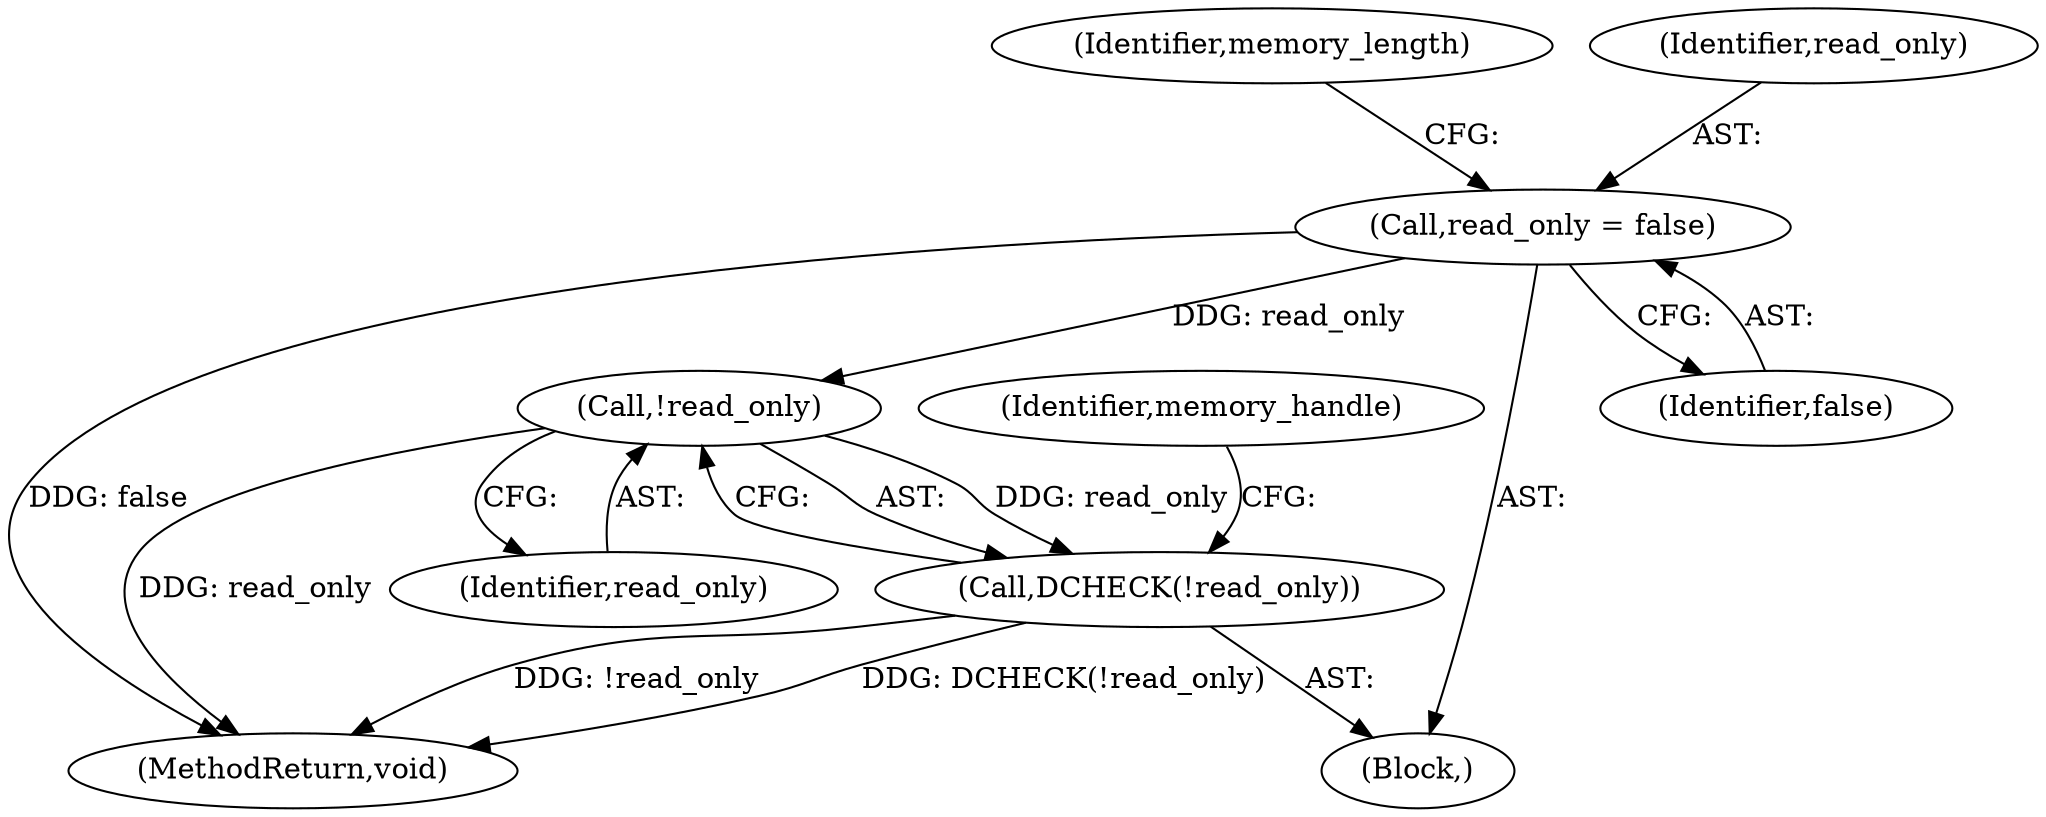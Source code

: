 digraph "0_Chrome_673ce95d481ea9368c4d4d43ac756ba1d6d9e608_13@API" {
"1000126" [label="(Call,read_only = false)"];
"1000148" [label="(Call,!read_only)"];
"1000147" [label="(Call,DCHECK(!read_only))"];
"1000149" [label="(Identifier,read_only)"];
"1000153" [label="(MethodReturn,void)"];
"1000103" [label="(Block,)"];
"1000128" [label="(Identifier,false)"];
"1000147" [label="(Call,DCHECK(!read_only))"];
"1000131" [label="(Identifier,memory_length)"];
"1000151" [label="(Identifier,memory_handle)"];
"1000127" [label="(Identifier,read_only)"];
"1000148" [label="(Call,!read_only)"];
"1000126" [label="(Call,read_only = false)"];
"1000126" -> "1000103"  [label="AST: "];
"1000126" -> "1000128"  [label="CFG: "];
"1000127" -> "1000126"  [label="AST: "];
"1000128" -> "1000126"  [label="AST: "];
"1000131" -> "1000126"  [label="CFG: "];
"1000126" -> "1000153"  [label="DDG: false"];
"1000126" -> "1000148"  [label="DDG: read_only"];
"1000148" -> "1000147"  [label="AST: "];
"1000148" -> "1000149"  [label="CFG: "];
"1000149" -> "1000148"  [label="AST: "];
"1000147" -> "1000148"  [label="CFG: "];
"1000148" -> "1000153"  [label="DDG: read_only"];
"1000148" -> "1000147"  [label="DDG: read_only"];
"1000147" -> "1000103"  [label="AST: "];
"1000151" -> "1000147"  [label="CFG: "];
"1000147" -> "1000153"  [label="DDG: !read_only"];
"1000147" -> "1000153"  [label="DDG: DCHECK(!read_only)"];
}

